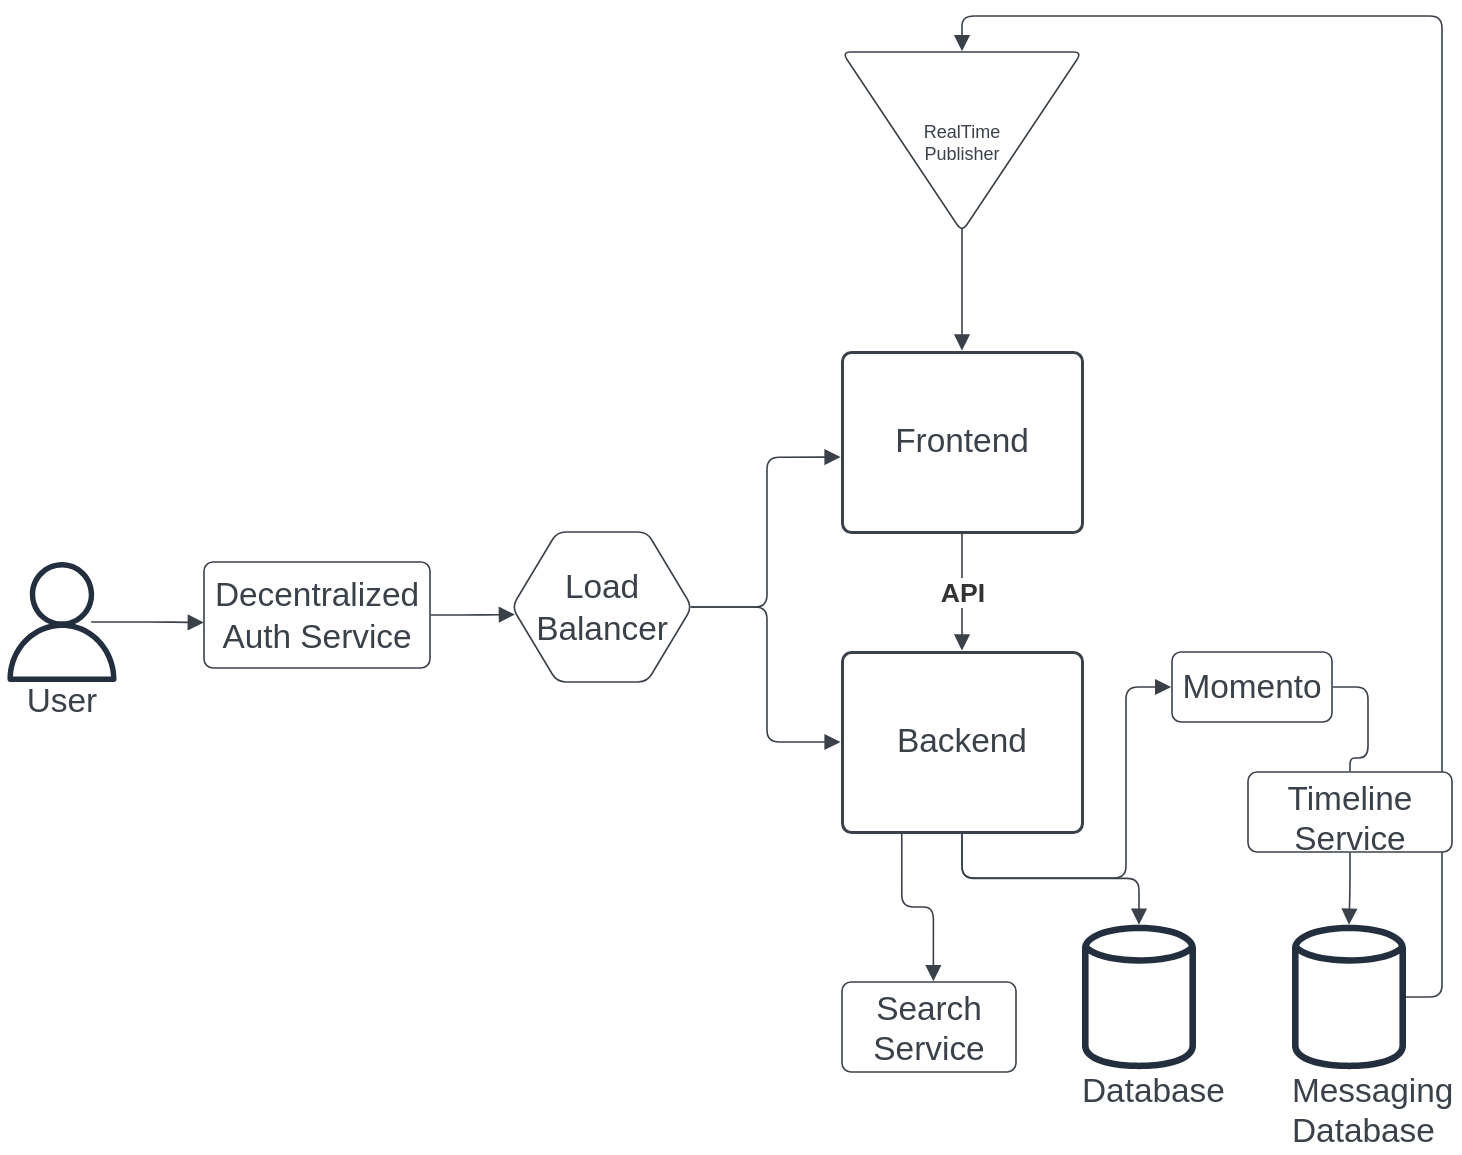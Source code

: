 <mxfile version="22.1.15" type="device">
  <diagram name="Page-1" id="AohSu2TMrwXqFUnbDuXJ">
    <mxGraphModel dx="1953" dy="2133" grid="1" gridSize="10" guides="1" tooltips="1" connect="1" arrows="1" fold="1" page="1" pageScale="1" pageWidth="850" pageHeight="1100" math="0" shadow="0">
      <root>
        <mxCell id="0" />
        <mxCell id="1" parent="0" />
        <mxCell id="ORr7FS2kgvh-HCmeTDVI-2" value="User" style="html=1;overflow=block;blockSpacing=1;whiteSpace=wrap;shape=mxgraph.aws4.user;labelPosition=center;verticalLabelPosition=bottom;align=center;verticalAlign=top;pointerEvents=1;fontSize=16.7;fontColor=#3a414a;spacing=0;strokeColor=#3a414a;strokeOpacity=100;rounded=1;absoluteArcSize=1;arcSize=9;fillColor=#232f3e;strokeWidth=0.8;lucidId=U0p0R2kh.HcL;" parent="1" vertex="1">
          <mxGeometry x="63" y="-541" width="60" height="60" as="geometry" />
        </mxCell>
        <mxCell id="ORr7FS2kgvh-HCmeTDVI-3" value="Backend" style="html=1;overflow=block;blockSpacing=1;whiteSpace=wrap;fontSize=16.7;fontColor=#3a414a;spacing=9;strokeColor=#3a414a;strokeOpacity=100;rounded=1;absoluteArcSize=1;arcSize=9;strokeWidth=1.5;lucidId=B2p0zImJj6XR;" parent="1" vertex="1">
          <mxGeometry x="483" y="-496.0" width="120" height="90" as="geometry" />
        </mxCell>
        <mxCell id="ORr7FS2kgvh-HCmeTDVI-4" value="Frontend" style="html=1;overflow=block;blockSpacing=1;whiteSpace=wrap;fontSize=16.7;fontColor=#3a414a;spacing=9;strokeColor=#3a414a;strokeOpacity=100;rounded=1;absoluteArcSize=1;arcSize=9;strokeWidth=1.5;lucidId=H2p0HrEhP8Q_;" parent="1" vertex="1">
          <mxGeometry x="483" y="-646" width="120" height="90" as="geometry" />
        </mxCell>
        <mxCell id="ORr7FS2kgvh-HCmeTDVI-5" value=" Database" style="html=1;overflow=block;blockSpacing=1;whiteSpace=wrap;shape=mxgraph.aws4.generic_database;labelPosition=center;verticalLabelPosition=bottom;align=center;verticalAlign=top;pointerEvents=1;fontSize=16.7;fontColor=#3a414a;spacing=0;strokeColor=#3a414a;strokeOpacity=100;rounded=1;absoluteArcSize=1;arcSize=9;fillColor=#232f3e;strokeWidth=0.8;lucidId=E4p0DzkR7F~S;" parent="1" vertex="1">
          <mxGeometry x="603" y="-361.0" width="57" height="75" as="geometry" />
        </mxCell>
        <mxCell id="ORr7FS2kgvh-HCmeTDVI-6" value=" Messaging Database" style="html=1;overflow=block;blockSpacing=1;whiteSpace=wrap;shape=mxgraph.aws4.generic_database;labelPosition=center;verticalLabelPosition=bottom;align=center;verticalAlign=top;pointerEvents=1;fontSize=16.7;fontColor=#3a414a;spacing=0;strokeColor=#3a414a;strokeOpacity=100;rounded=1;absoluteArcSize=1;arcSize=9;fillColor=#232f3e;strokeWidth=0.8;lucidId=45p0tYPl9_be;" parent="1" vertex="1">
          <mxGeometry x="708" y="-361.0" width="57" height="75" as="geometry" />
        </mxCell>
        <mxCell id="ORr7FS2kgvh-HCmeTDVI-7" value="Load Balancer" style="html=1;overflow=block;blockSpacing=1;whiteSpace=wrap;shape=hexagon;perimeter=hexagonPerimeter2;fontSize=16.7;fontColor=#3a414a;spacing=3.8;strokeColor=#3a414a;strokeOpacity=100;rounded=1;absoluteArcSize=1;arcSize=9;strokeWidth=0.8;lucidId=P6p0mh1Dullx;" parent="1" vertex="1">
          <mxGeometry x="318" y="-556" width="90" height="75" as="geometry" />
        </mxCell>
        <mxCell id="ORr7FS2kgvh-HCmeTDVI-8" value="" style="html=1;jettySize=18;whiteSpace=wrap;fontSize=13;strokeColor=#3a414a;strokeOpacity=100;strokeWidth=0.8;rounded=1;arcSize=12;edgeStyle=orthogonalEdgeStyle;startArrow=none;endArrow=block;endFill=1;exitX=0.993;exitY=0.5;exitPerimeter=0;entryX=-0.006;entryY=0.584;entryPerimeter=0;lucidId=d7p0oSa_YP~8;" parent="1" source="ORr7FS2kgvh-HCmeTDVI-7" target="ORr7FS2kgvh-HCmeTDVI-4" edge="1">
          <mxGeometry width="100" height="100" relative="1" as="geometry">
            <Array as="points" />
          </mxGeometry>
        </mxCell>
        <mxCell id="ORr7FS2kgvh-HCmeTDVI-9" value="" style="html=1;jettySize=18;whiteSpace=wrap;fontSize=13;strokeColor=#3a414a;strokeOpacity=100;strokeWidth=0.8;rounded=1;arcSize=12;edgeStyle=orthogonalEdgeStyle;startArrow=none;endArrow=block;endFill=1;exitX=0.993;exitY=0.5;exitPerimeter=0;entryX=-0.006;entryY=0.5;entryPerimeter=0;lucidId=j7p0F2dG.TgP;" parent="1" source="ORr7FS2kgvh-HCmeTDVI-7" target="ORr7FS2kgvh-HCmeTDVI-3" edge="1">
          <mxGeometry width="100" height="100" relative="1" as="geometry">
            <Array as="points" />
          </mxGeometry>
        </mxCell>
        <mxCell id="ORr7FS2kgvh-HCmeTDVI-10" value="" style="html=1;jettySize=18;whiteSpace=wrap;fontSize=13;strokeColor=#3a414a;strokeOpacity=100;strokeWidth=0.8;rounded=1;arcSize=12;edgeStyle=orthogonalEdgeStyle;startArrow=none;endArrow=block;endFill=1;exitX=0.5;exitY=1.008;exitPerimeter=0;entryX=0.5;entryY=0;entryPerimeter=0;lucidId=J8p05JNZrUjS;" parent="1" source="ORr7FS2kgvh-HCmeTDVI-3" target="ORr7FS2kgvh-HCmeTDVI-5" edge="1">
          <mxGeometry width="100" height="100" relative="1" as="geometry">
            <Array as="points" />
          </mxGeometry>
        </mxCell>
        <mxCell id="ORr7FS2kgvh-HCmeTDVI-11" value="RealTime &lt;br&gt;Publisher" style="html=1;overflow=block;blockSpacing=1;whiteSpace=wrap;triangle;direction=south;anchorPointDirection=0;fontSize=9;fontColor=#3a414a;spacing=3.8;strokeColor=#3a414a;strokeOpacity=100;rounded=1;absoluteArcSize=1;arcSize=9;strokeWidth=0.8;lucidId=68p0KecFdONA;" parent="1" vertex="1">
          <mxGeometry x="483" y="-796" width="120" height="90" as="geometry" />
        </mxCell>
        <mxCell id="ORr7FS2kgvh-HCmeTDVI-12" value="" style="html=1;jettySize=18;whiteSpace=wrap;fontSize=13;strokeColor=#3a414a;strokeOpacity=100;strokeWidth=0.8;rounded=1;arcSize=12;edgeStyle=orthogonalEdgeStyle;startArrow=none;endArrow=block;endFill=1;exitX=0.5;exitY=0.977;exitPerimeter=0;entryX=0.5;entryY=-0.008;entryPerimeter=0;lucidId=v9p0m0jjT2oM;" parent="1" source="ORr7FS2kgvh-HCmeTDVI-11" target="ORr7FS2kgvh-HCmeTDVI-4" edge="1">
          <mxGeometry width="100" height="100" relative="1" as="geometry">
            <Array as="points" />
          </mxGeometry>
        </mxCell>
        <mxCell id="ORr7FS2kgvh-HCmeTDVI-13" value="" style="html=1;jettySize=18;whiteSpace=wrap;fontSize=13;strokeColor=#3a414a;strokeOpacity=100;strokeWidth=0.8;rounded=1;arcSize=12;edgeStyle=orthogonalEdgeStyle;endArrow=block;endFill=1;exitX=0.5;exitY=1.008;exitPerimeter=0;entryX=0.5;entryY=-0.008;entryPerimeter=0;lucidId=w9p0vOL0pfd1;" parent="1" source="ORr7FS2kgvh-HCmeTDVI-4" target="ORr7FS2kgvh-HCmeTDVI-3" edge="1">
          <mxGeometry width="100" height="100" relative="1" as="geometry">
            <Array as="points" />
          </mxGeometry>
        </mxCell>
        <mxCell id="ORr7FS2kgvh-HCmeTDVI-14" value="API" style="text;html=1;resizable=0;labelBackgroundColor=default;align=center;verticalAlign=middle;fontStyle=1;fontColor=#333333;fontSize=13.3;" parent="ORr7FS2kgvh-HCmeTDVI-13" vertex="1">
          <mxGeometry relative="1" as="geometry" />
        </mxCell>
        <mxCell id="ORr7FS2kgvh-HCmeTDVI-15" value="" style="html=1;jettySize=18;whiteSpace=wrap;fontSize=13;strokeColor=#3a414a;strokeOpacity=100;strokeWidth=0.8;rounded=1;arcSize=12;edgeStyle=orthogonalEdgeStyle;startArrow=none;endArrow=block;endFill=1;exitX=1;exitY=0.5;exitPerimeter=0;entryX=0.5;entryY=-0.004;entryPerimeter=0;lucidId=U9p0qFWIhAdl;" parent="1" source="ORr7FS2kgvh-HCmeTDVI-6" target="ORr7FS2kgvh-HCmeTDVI-11" edge="1">
          <mxGeometry width="100" height="100" relative="1" as="geometry">
            <Array as="points" />
          </mxGeometry>
        </mxCell>
        <mxCell id="ORr7FS2kgvh-HCmeTDVI-16" value="Decentralized Auth Service" style="html=1;overflow=block;blockSpacing=1;whiteSpace=wrap;fontSize=16.7;fontColor=#3a414a;spacing=3.8;strokeColor=#3a414a;strokeOpacity=100;rounded=1;absoluteArcSize=1;arcSize=9;strokeWidth=0.8;lucidId=uKr0hSctViei;" parent="1" vertex="1">
          <mxGeometry x="164" y="-541" width="113" height="53" as="geometry" />
        </mxCell>
        <mxCell id="ORr7FS2kgvh-HCmeTDVI-17" value="" style="html=1;jettySize=18;whiteSpace=wrap;fontSize=13;strokeColor=#3a414a;strokeOpacity=100;strokeWidth=0.8;rounded=1;arcSize=12;edgeStyle=orthogonalEdgeStyle;startArrow=none;endArrow=block;endFill=1;exitX=1.003;exitY=0.5;exitPerimeter=0;entryX=0.016;entryY=0.55;entryPerimeter=0;lucidId=TLr0hsX8wgwT;" parent="1" source="ORr7FS2kgvh-HCmeTDVI-16" target="ORr7FS2kgvh-HCmeTDVI-7" edge="1">
          <mxGeometry width="100" height="100" relative="1" as="geometry">
            <Array as="points" />
          </mxGeometry>
        </mxCell>
        <mxCell id="ORr7FS2kgvh-HCmeTDVI-18" value="" style="html=1;jettySize=18;whiteSpace=wrap;fontSize=13;strokeColor=#3a414a;strokeOpacity=100;strokeWidth=0.8;rounded=1;arcSize=12;edgeStyle=orthogonalEdgeStyle;startArrow=none;endArrow=block;endFill=1;exitX=0.767;exitY=0.5;exitPerimeter=0;entryX=-0.001;entryY=0.571;entryPerimeter=0;lucidId=-Lr0wiA7le~P;" parent="1" source="ORr7FS2kgvh-HCmeTDVI-2" target="ORr7FS2kgvh-HCmeTDVI-16" edge="1">
          <mxGeometry width="100" height="100" relative="1" as="geometry">
            <Array as="points" />
          </mxGeometry>
        </mxCell>
        <mxCell id="ORr7FS2kgvh-HCmeTDVI-19" value="Search Service" style="html=1;overflow=block;blockSpacing=1;whiteSpace=wrap;fontSize=16.7;fontColor=#3a414a;spacing=3.8;strokeColor=#3a414a;strokeOpacity=100;rounded=1;absoluteArcSize=1;arcSize=9;strokeWidth=0.8;lucidId=dMr0P9dTUOqD;" parent="1" vertex="1">
          <mxGeometry x="483" y="-331.0" width="87" height="45" as="geometry" />
        </mxCell>
        <mxCell id="ORr7FS2kgvh-HCmeTDVI-20" value="" style="html=1;jettySize=18;whiteSpace=wrap;fontSize=13;strokeColor=#3a414a;strokeOpacity=100;strokeWidth=0.8;rounded=1;arcSize=12;edgeStyle=orthogonalEdgeStyle;endArrow=block;endFill=1;exitX=0.249;exitY=1.008;exitPerimeter=0;entryX=0.525;entryY=-0.008;entryPerimeter=0;lucidId=8Mr0rrX5UJRn;" parent="1" source="ORr7FS2kgvh-HCmeTDVI-3" target="ORr7FS2kgvh-HCmeTDVI-19" edge="1">
          <mxGeometry width="100" height="100" relative="1" as="geometry">
            <Array as="points" />
          </mxGeometry>
        </mxCell>
        <mxCell id="ORr7FS2kgvh-HCmeTDVI-21" value="" style="html=1;jettySize=18;whiteSpace=wrap;fontSize=13;strokeColor=#3a414a;strokeOpacity=100;strokeWidth=0.8;rounded=1;arcSize=12;edgeStyle=orthogonalEdgeStyle;startArrow=none;endArrow=block;endFill=1;exitX=0.5;exitY=1.008;exitPerimeter=0;entryX=-0.005;entryY=0.5;entryPerimeter=0;lucidId=his08VLUq55k;" parent="1" source="ORr7FS2kgvh-HCmeTDVI-3" target="ORr7FS2kgvh-HCmeTDVI-24" edge="1">
          <mxGeometry width="100" height="100" relative="1" as="geometry">
            <Array as="points">
              <mxPoint x="543" y="-383.0" />
              <mxPoint x="625" y="-383.0" />
              <mxPoint x="625" y="-478.0" />
            </Array>
          </mxGeometry>
        </mxCell>
        <mxCell id="ORr7FS2kgvh-HCmeTDVI-22" value="" style="html=1;jettySize=18;whiteSpace=wrap;fontSize=13;strokeColor=#3a414a;strokeOpacity=100;strokeWidth=0.8;rounded=1;arcSize=12;edgeStyle=orthogonalEdgeStyle;startArrow=none;endArrow=none;exitX=1.005;exitY=0.5;exitPerimeter=0;entryX=0.5;entryY=-0.009;entryPerimeter=0;lucidId=Ais0ppm.hHvl;" parent="1" source="ORr7FS2kgvh-HCmeTDVI-24" target="ORr7FS2kgvh-HCmeTDVI-25" edge="1">
          <mxGeometry width="100" height="100" relative="1" as="geometry">
            <Array as="points" />
          </mxGeometry>
        </mxCell>
        <mxCell id="ORr7FS2kgvh-HCmeTDVI-23" value="" style="html=1;jettySize=18;whiteSpace=wrap;fontSize=13;strokeColor=#3a414a;strokeOpacity=100;strokeWidth=0.8;rounded=1;arcSize=12;edgeStyle=orthogonalEdgeStyle;startArrow=none;endArrow=block;endFill=1;exitX=0.5;exitY=1.009;exitPerimeter=0;entryX=0.5;entryY=0;entryPerimeter=0;lucidId=2is0W~tMi-Un;" parent="1" source="ORr7FS2kgvh-HCmeTDVI-25" target="ORr7FS2kgvh-HCmeTDVI-6" edge="1">
          <mxGeometry width="100" height="100" relative="1" as="geometry">
            <Array as="points" />
          </mxGeometry>
        </mxCell>
        <mxCell id="ORr7FS2kgvh-HCmeTDVI-24" value="Momento" style="html=1;overflow=block;blockSpacing=1;whiteSpace=wrap;fontSize=16.7;fontColor=#3a414a;spacing=3.8;strokeColor=#3a414a;strokeOpacity=100;rounded=1;absoluteArcSize=1;arcSize=9;strokeWidth=0.8;lucidId=nis0lMqjptuH;" parent="1" vertex="1">
          <mxGeometry x="648" y="-496.0" width="80" height="35" as="geometry" />
        </mxCell>
        <mxCell id="ORr7FS2kgvh-HCmeTDVI-25" value="Timeline Service" style="html=1;overflow=block;blockSpacing=1;whiteSpace=wrap;fontSize=16.7;fontColor=#3a414a;spacing=3.8;strokeColor=#3a414a;strokeOpacity=100;rounded=1;absoluteArcSize=1;arcSize=9;strokeWidth=0.8;lucidId=Pis0o3OIh4~G;" parent="1" vertex="1">
          <mxGeometry x="686" y="-436.0" width="102" height="40" as="geometry" />
        </mxCell>
      </root>
    </mxGraphModel>
  </diagram>
</mxfile>

